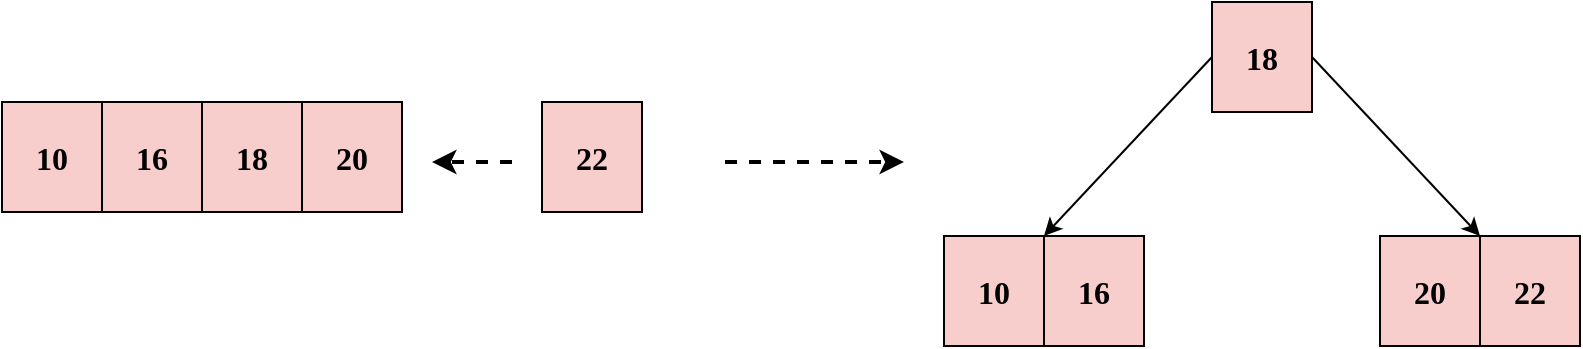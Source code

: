 <mxfile version="21.2.8" type="device">
  <diagram name="Page-1" id="G8zUkWH1zO-NME-5j4UN">
    <mxGraphModel dx="1100" dy="803" grid="1" gridSize="10" guides="1" tooltips="1" connect="1" arrows="1" fold="1" page="1" pageScale="1" pageWidth="827" pageHeight="1169" math="0" shadow="0">
      <root>
        <mxCell id="0" />
        <mxCell id="1" parent="0" />
        <mxCell id="S-mwotM_cn-dGgrq2116-1" value="&lt;b&gt;&lt;font face=&quot;Verdana&quot; style=&quot;font-size: 16px;&quot;&gt;10&lt;/font&gt;&lt;/b&gt;" style="rounded=0;whiteSpace=wrap;html=1;fillColor=#f8cecc;strokeColor=#030303;" parent="1" vertex="1">
          <mxGeometry x="199" y="510" width="50" height="55" as="geometry" />
        </mxCell>
        <mxCell id="S-mwotM_cn-dGgrq2116-2" value="&lt;b&gt;&lt;font face=&quot;Verdana&quot; style=&quot;font-size: 16px;&quot;&gt;16&lt;/font&gt;&lt;/b&gt;" style="rounded=0;whiteSpace=wrap;html=1;fillColor=#f8cecc;strokeColor=#030303;" parent="1" vertex="1">
          <mxGeometry x="249" y="510" width="50" height="55" as="geometry" />
        </mxCell>
        <mxCell id="S-mwotM_cn-dGgrq2116-3" value="&lt;b&gt;&lt;font face=&quot;Verdana&quot; style=&quot;font-size: 16px;&quot;&gt;18&lt;/font&gt;&lt;/b&gt;" style="rounded=0;whiteSpace=wrap;html=1;fillColor=#f8cecc;strokeColor=#030303;" parent="1" vertex="1">
          <mxGeometry x="299" y="510" width="50" height="55" as="geometry" />
        </mxCell>
        <mxCell id="S-mwotM_cn-dGgrq2116-4" value="&lt;b&gt;&lt;font face=&quot;Verdana&quot; style=&quot;font-size: 16px;&quot;&gt;20&lt;/font&gt;&lt;/b&gt;" style="rounded=0;whiteSpace=wrap;html=1;fillColor=#f8cecc;strokeColor=#030303;" parent="1" vertex="1">
          <mxGeometry x="349" y="510" width="50" height="55" as="geometry" />
        </mxCell>
        <mxCell id="S-mwotM_cn-dGgrq2116-5" value="&lt;b&gt;&lt;font face=&quot;Verdana&quot; style=&quot;font-size: 16px;&quot;&gt;22&lt;/font&gt;&lt;/b&gt;" style="rounded=0;whiteSpace=wrap;html=1;fillColor=#f8cecc;strokeColor=#030303;" parent="1" vertex="1">
          <mxGeometry x="469" y="510" width="50" height="55" as="geometry" />
        </mxCell>
        <mxCell id="S-mwotM_cn-dGgrq2116-6" value="" style="endArrow=classic;html=1;rounded=0;dashed=1;strokeWidth=2;" parent="1" edge="1">
          <mxGeometry width="50" height="50" relative="1" as="geometry">
            <mxPoint x="454" y="540" as="sourcePoint" />
            <mxPoint x="414" y="540" as="targetPoint" />
          </mxGeometry>
        </mxCell>
        <mxCell id="S-mwotM_cn-dGgrq2116-7" value="&lt;b&gt;&lt;font face=&quot;Verdana&quot; style=&quot;font-size: 16px;&quot;&gt;10&lt;/font&gt;&lt;/b&gt;" style="rounded=0;whiteSpace=wrap;html=1;fillColor=#f8cecc;strokeColor=#030303;" parent="1" vertex="1">
          <mxGeometry x="670" y="577" width="50" height="55" as="geometry" />
        </mxCell>
        <mxCell id="S-mwotM_cn-dGgrq2116-8" value="&lt;b&gt;&lt;font face=&quot;Verdana&quot; style=&quot;font-size: 16px;&quot;&gt;16&lt;/font&gt;&lt;/b&gt;" style="rounded=0;whiteSpace=wrap;html=1;fillColor=#f8cecc;strokeColor=#030303;" parent="1" vertex="1">
          <mxGeometry x="720" y="577" width="50" height="55" as="geometry" />
        </mxCell>
        <mxCell id="S-mwotM_cn-dGgrq2116-9" value="&lt;b&gt;&lt;font face=&quot;Verdana&quot; style=&quot;font-size: 16px;&quot;&gt;18&lt;/font&gt;&lt;/b&gt;" style="rounded=0;whiteSpace=wrap;html=1;fillColor=#f8cecc;strokeColor=#030303;" parent="1" vertex="1">
          <mxGeometry x="804" y="460" width="50" height="55" as="geometry" />
        </mxCell>
        <mxCell id="S-mwotM_cn-dGgrq2116-10" value="&lt;b&gt;&lt;font face=&quot;Verdana&quot; style=&quot;font-size: 16px;&quot;&gt;20&lt;/font&gt;&lt;/b&gt;" style="rounded=0;whiteSpace=wrap;html=1;fillColor=#f8cecc;strokeColor=#030303;" parent="1" vertex="1">
          <mxGeometry x="888" y="577" width="50" height="55" as="geometry" />
        </mxCell>
        <mxCell id="S-mwotM_cn-dGgrq2116-11" value="&lt;b&gt;&lt;font face=&quot;Verdana&quot; style=&quot;font-size: 16px;&quot;&gt;22&lt;/font&gt;&lt;/b&gt;" style="rounded=0;whiteSpace=wrap;html=1;fillColor=#f8cecc;strokeColor=#030303;" parent="1" vertex="1">
          <mxGeometry x="938" y="577" width="50" height="55" as="geometry" />
        </mxCell>
        <mxCell id="S-mwotM_cn-dGgrq2116-12" value="" style="endArrow=classic;html=1;rounded=0;dashed=1;strokeWidth=2;" parent="1" edge="1">
          <mxGeometry width="50" height="50" relative="1" as="geometry">
            <mxPoint x="560.5" y="540" as="sourcePoint" />
            <mxPoint x="650" y="540" as="targetPoint" />
          </mxGeometry>
        </mxCell>
        <mxCell id="S-mwotM_cn-dGgrq2116-13" value="" style="endArrow=classic;html=1;rounded=0;exitX=0;exitY=0.5;exitDx=0;exitDy=0;entryX=0;entryY=0;entryDx=0;entryDy=0;" parent="1" source="S-mwotM_cn-dGgrq2116-9" target="S-mwotM_cn-dGgrq2116-8" edge="1">
          <mxGeometry width="50" height="50" relative="1" as="geometry">
            <mxPoint x="929" y="512" as="sourcePoint" />
            <mxPoint x="979" y="462" as="targetPoint" />
          </mxGeometry>
        </mxCell>
        <mxCell id="S-mwotM_cn-dGgrq2116-14" value="" style="endArrow=classic;html=1;rounded=0;exitX=1;exitY=0.5;exitDx=0;exitDy=0;entryX=0;entryY=0;entryDx=0;entryDy=0;" parent="1" source="S-mwotM_cn-dGgrq2116-9" target="S-mwotM_cn-dGgrq2116-11" edge="1">
          <mxGeometry width="50" height="50" relative="1" as="geometry">
            <mxPoint x="929" y="512" as="sourcePoint" />
            <mxPoint x="979" y="462" as="targetPoint" />
          </mxGeometry>
        </mxCell>
      </root>
    </mxGraphModel>
  </diagram>
</mxfile>
